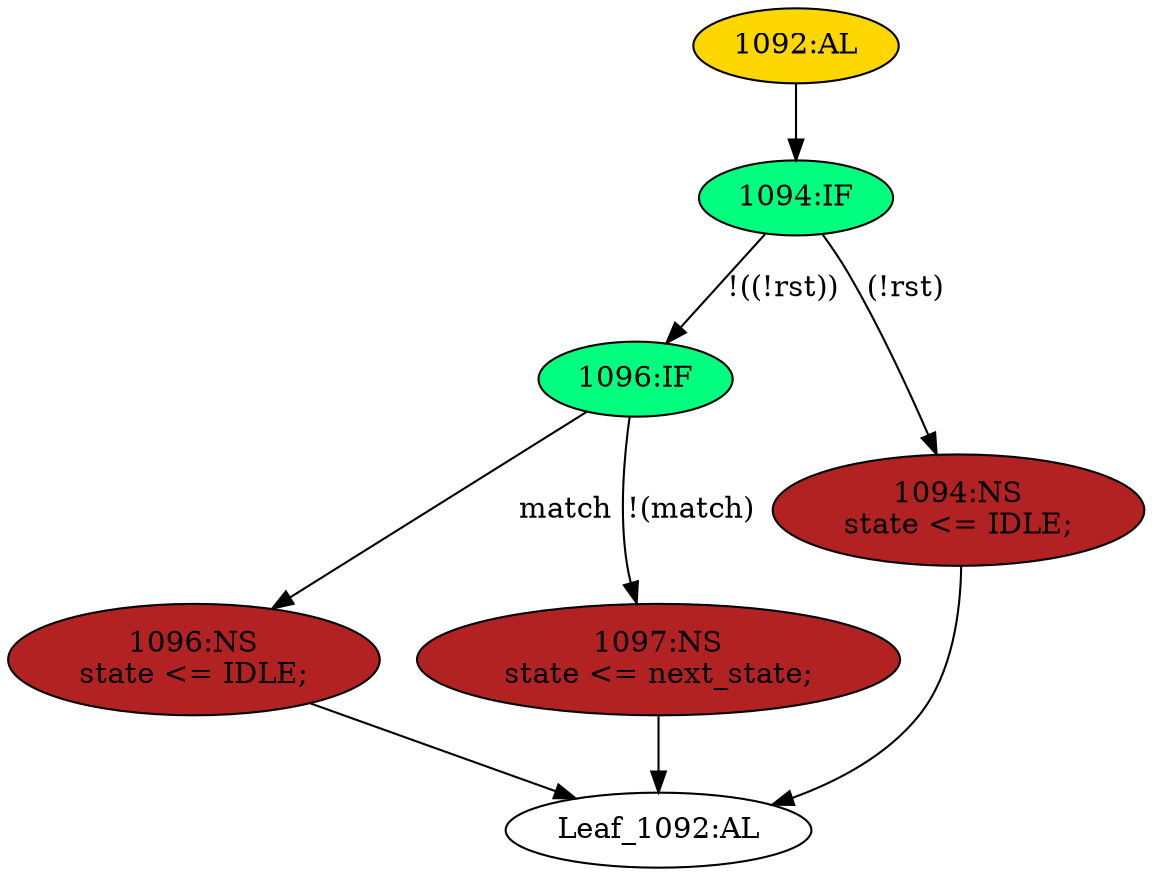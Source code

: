 strict digraph "" {
	node [label="\N"];
	"1094:IF"	 [ast="<pyverilog.vparser.ast.IfStatement object at 0x7fae5e115f10>",
		fillcolor=springgreen,
		label="1094:IF",
		statements="[]",
		style=filled,
		typ=IfStatement];
	"1096:IF"	 [ast="<pyverilog.vparser.ast.IfStatement object at 0x7fae5e115f50>",
		fillcolor=springgreen,
		label="1096:IF",
		statements="[]",
		style=filled,
		typ=IfStatement];
	"1094:IF" -> "1096:IF"	 [cond="['rst']",
		label="!((!rst))",
		lineno=1094];
	"1094:NS"	 [ast="<pyverilog.vparser.ast.NonblockingSubstitution object at 0x7fae5e123290>",
		fillcolor=firebrick,
		label="1094:NS
state <= IDLE;",
		statements="[<pyverilog.vparser.ast.NonblockingSubstitution object at 0x7fae5e123290>]",
		style=filled,
		typ=NonblockingSubstitution];
	"1094:IF" -> "1094:NS"	 [cond="['rst']",
		label="(!rst)",
		lineno=1094];
	"1096:NS"	 [ast="<pyverilog.vparser.ast.NonblockingSubstitution object at 0x7fae5e123110>",
		fillcolor=firebrick,
		label="1096:NS
state <= IDLE;",
		statements="[<pyverilog.vparser.ast.NonblockingSubstitution object at 0x7fae5e123110>]",
		style=filled,
		typ=NonblockingSubstitution];
	"1096:IF" -> "1096:NS"	 [cond="['match']",
		label=match,
		lineno=1096];
	"1097:NS"	 [ast="<pyverilog.vparser.ast.NonblockingSubstitution object at 0x7fae5e115f90>",
		fillcolor=firebrick,
		label="1097:NS
state <= next_state;",
		statements="[<pyverilog.vparser.ast.NonblockingSubstitution object at 0x7fae5e115f90>]",
		style=filled,
		typ=NonblockingSubstitution];
	"1096:IF" -> "1097:NS"	 [cond="['match']",
		label="!(match)",
		lineno=1096];
	"Leaf_1092:AL"	 [def_var="['state']",
		label="Leaf_1092:AL"];
	"1094:NS" -> "Leaf_1092:AL"	 [cond="[]",
		lineno=None];
	"1092:AL"	 [ast="<pyverilog.vparser.ast.Always object at 0x7fae5e123490>",
		clk_sens=True,
		fillcolor=gold,
		label="1092:AL",
		sens="['clk']",
		statements="[]",
		style=filled,
		typ=Always,
		use_var="['rst', 'match', 'next_state']"];
	"1092:AL" -> "1094:IF"	 [cond="[]",
		lineno=None];
	"1096:NS" -> "Leaf_1092:AL"	 [cond="[]",
		lineno=None];
	"1097:NS" -> "Leaf_1092:AL"	 [cond="[]",
		lineno=None];
}
